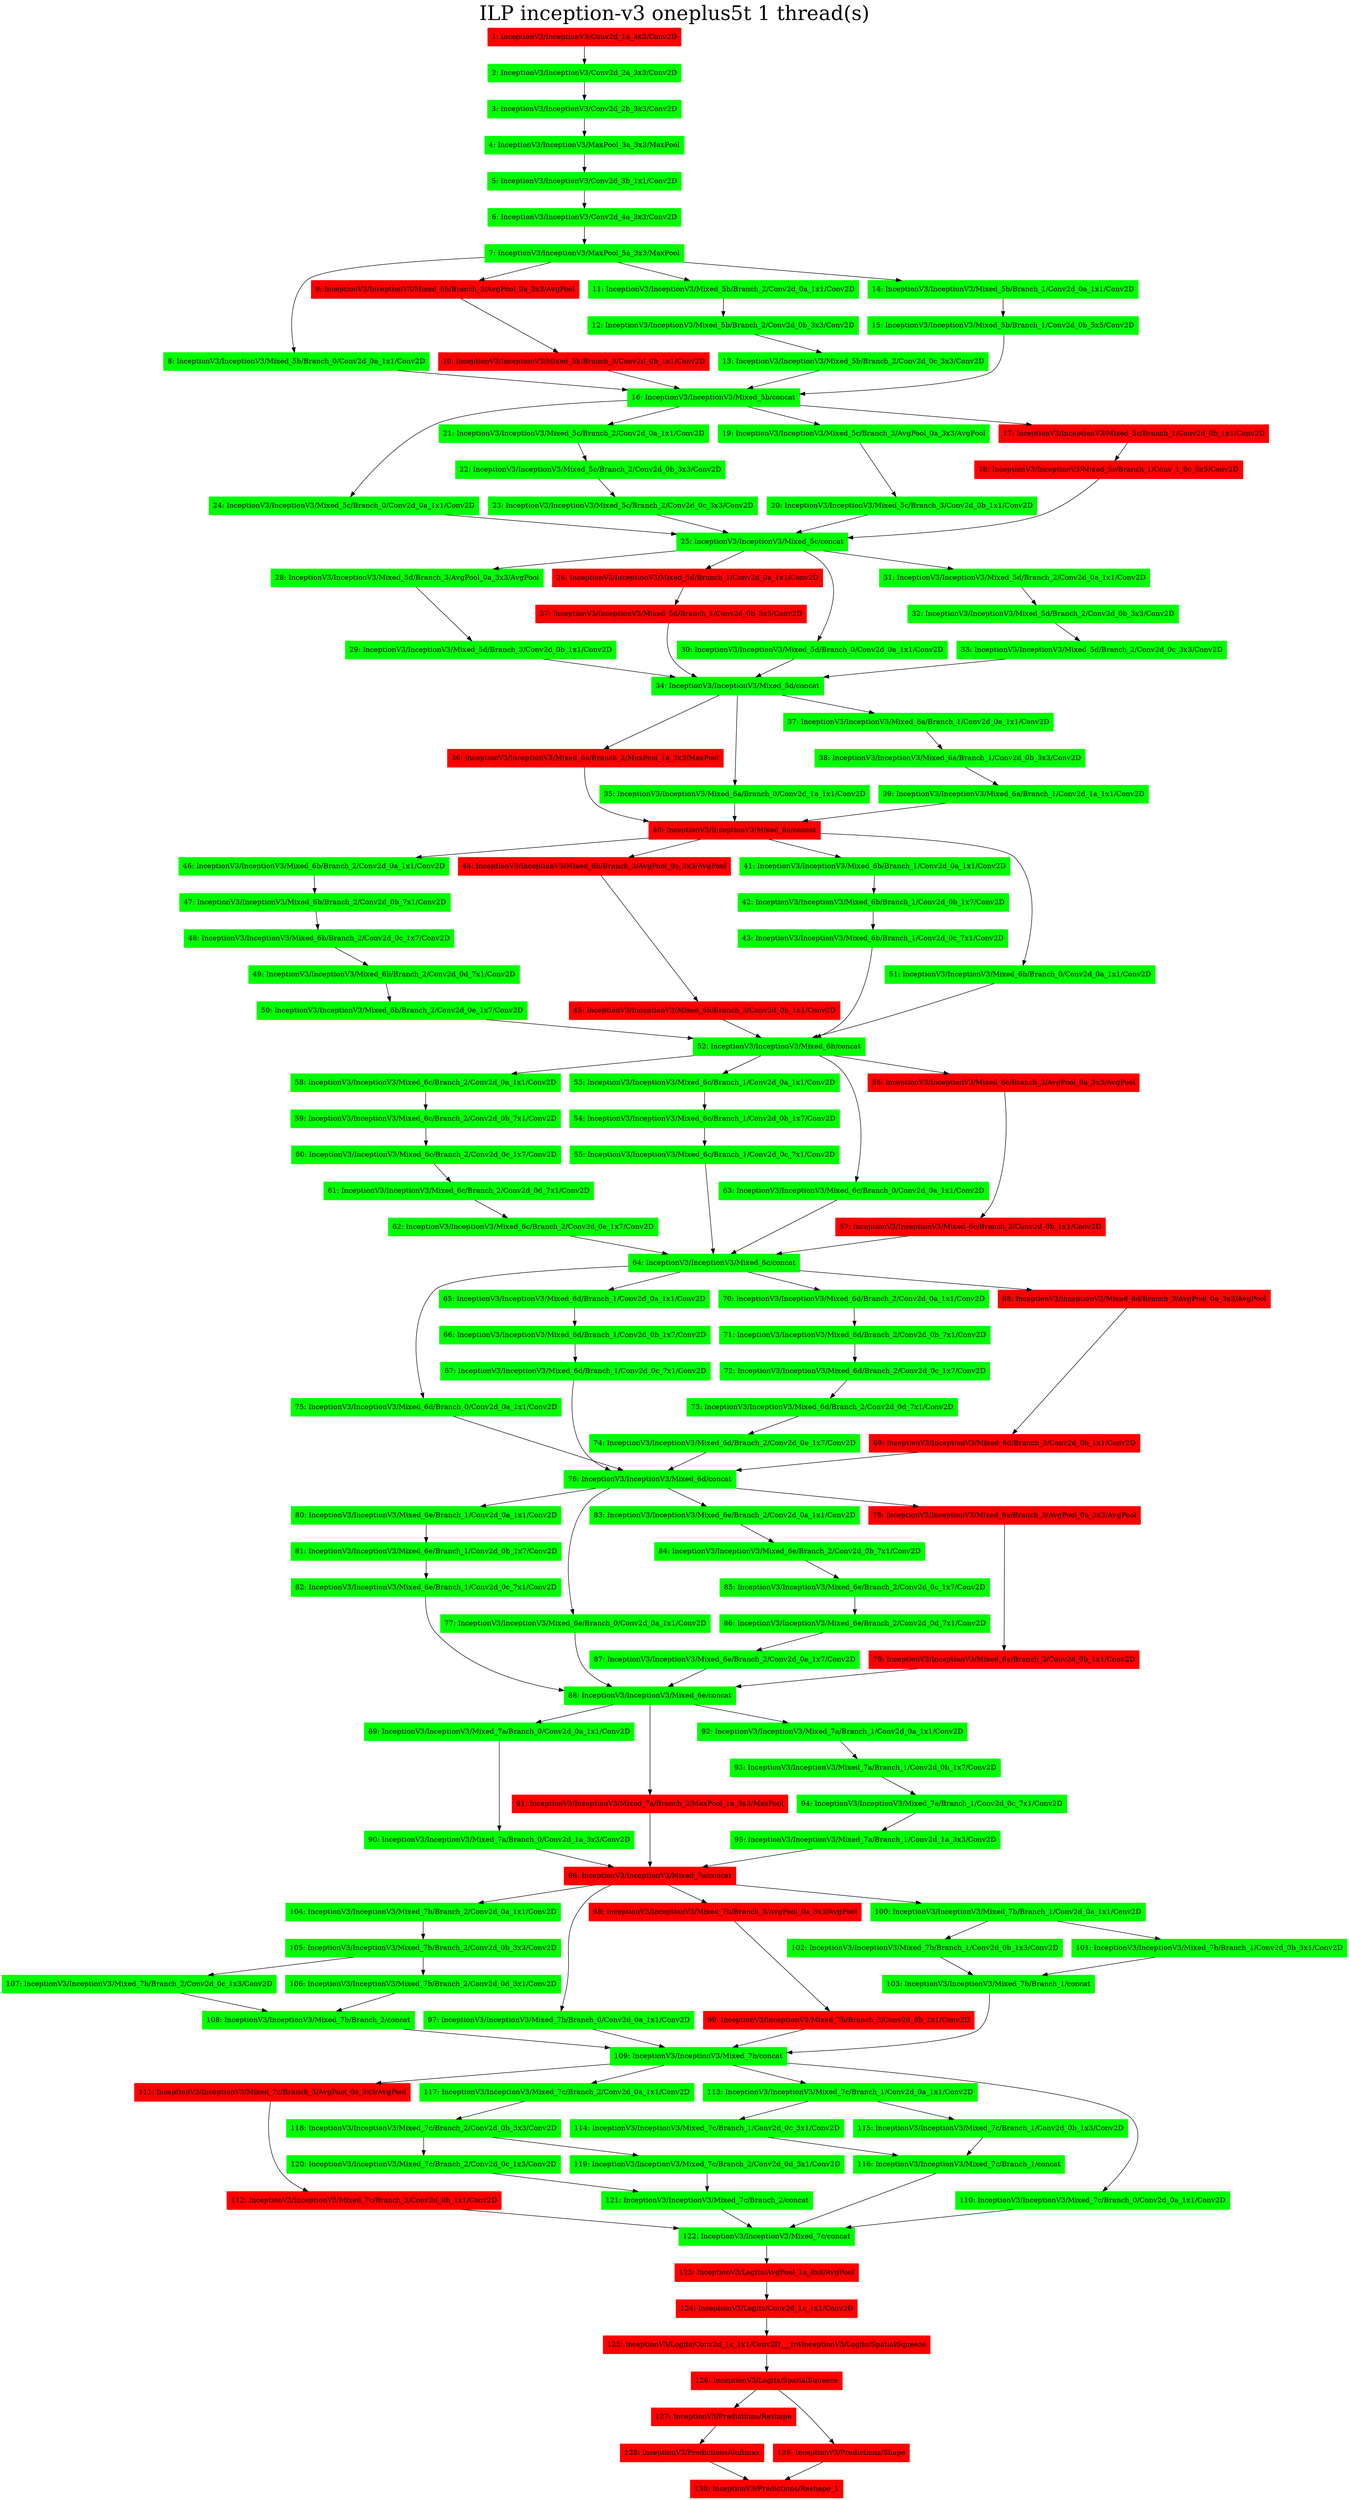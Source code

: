 digraph G {
label     = "ILP inception-v3 oneplus5t 1 thread(s)"
    labelloc  =  t // t: Place the graph's title on top.
    fontsize  = 40 // Make title stand out by giving a large font size
    fontcolor = black"1: InceptionV3/InceptionV3/Conv2d_1a_3x3/Conv2D"->"2: InceptionV3/InceptionV3/Conv2d_2a_3x3/Conv2D";
"1: InceptionV3/InceptionV3/Conv2d_1a_3x3/Conv2D" [shape=box,style=filled,color=red];
"2: InceptionV3/InceptionV3/Conv2d_2a_3x3/Conv2D"->"3: InceptionV3/InceptionV3/Conv2d_2b_3x3/Conv2D";
"2: InceptionV3/InceptionV3/Conv2d_2a_3x3/Conv2D" [shape=box,style=filled,color=green];
"3: InceptionV3/InceptionV3/Conv2d_2b_3x3/Conv2D"->"4: InceptionV3/InceptionV3/MaxPool_3a_3x3/MaxPool";
"3: InceptionV3/InceptionV3/Conv2d_2b_3x3/Conv2D" [shape=box,style=filled,color=green];
"4: InceptionV3/InceptionV3/MaxPool_3a_3x3/MaxPool"->"5: InceptionV3/InceptionV3/Conv2d_3b_1x1/Conv2D";
"4: InceptionV3/InceptionV3/MaxPool_3a_3x3/MaxPool" [shape=box,style=filled,color=green];
"5: InceptionV3/InceptionV3/Conv2d_3b_1x1/Conv2D"->"6: InceptionV3/InceptionV3/Conv2d_4a_3x3/Conv2D";
"5: InceptionV3/InceptionV3/Conv2d_3b_1x1/Conv2D" [shape=box,style=filled,color=green];
"6: InceptionV3/InceptionV3/Conv2d_4a_3x3/Conv2D"->"7: InceptionV3/InceptionV3/MaxPool_5a_3x3/MaxPool";
"6: InceptionV3/InceptionV3/Conv2d_4a_3x3/Conv2D" [shape=box,style=filled,color=green];
"7: InceptionV3/InceptionV3/MaxPool_5a_3x3/MaxPool"->"8: InceptionV3/InceptionV3/Mixed_5b/Branch_0/Conv2d_0a_1x1/Conv2D";
"7: InceptionV3/InceptionV3/MaxPool_5a_3x3/MaxPool"->"9: InceptionV3/InceptionV3/Mixed_5b/Branch_3/AvgPool_0a_3x3/AvgPool";
"7: InceptionV3/InceptionV3/MaxPool_5a_3x3/MaxPool"->"11: InceptionV3/InceptionV3/Mixed_5b/Branch_2/Conv2d_0a_1x1/Conv2D";
"7: InceptionV3/InceptionV3/MaxPool_5a_3x3/MaxPool"->"14: InceptionV3/InceptionV3/Mixed_5b/Branch_1/Conv2d_0a_1x1/Conv2D";
"7: InceptionV3/InceptionV3/MaxPool_5a_3x3/MaxPool" [shape=box,style=filled,color=green];
"9: InceptionV3/InceptionV3/Mixed_5b/Branch_3/AvgPool_0a_3x3/AvgPool"->"10: InceptionV3/InceptionV3/Mixed_5b/Branch_3/Conv2d_0b_1x1/Conv2D";
"9: InceptionV3/InceptionV3/Mixed_5b/Branch_3/AvgPool_0a_3x3/AvgPool" [shape=box,style=filled,color=red];
"11: InceptionV3/InceptionV3/Mixed_5b/Branch_2/Conv2d_0a_1x1/Conv2D"->"12: InceptionV3/InceptionV3/Mixed_5b/Branch_2/Conv2d_0b_3x3/Conv2D";
"11: InceptionV3/InceptionV3/Mixed_5b/Branch_2/Conv2d_0a_1x1/Conv2D" [shape=box,style=filled,color=green];
"14: InceptionV3/InceptionV3/Mixed_5b/Branch_1/Conv2d_0a_1x1/Conv2D"->"15: InceptionV3/InceptionV3/Mixed_5b/Branch_1/Conv2d_0b_5x5/Conv2D";
"14: InceptionV3/InceptionV3/Mixed_5b/Branch_1/Conv2d_0a_1x1/Conv2D" [shape=box,style=filled,color=green];
"8: InceptionV3/InceptionV3/Mixed_5b/Branch_0/Conv2d_0a_1x1/Conv2D"->"16: InceptionV3/InceptionV3/Mixed_5b/concat";
"8: InceptionV3/InceptionV3/Mixed_5b/Branch_0/Conv2d_0a_1x1/Conv2D" [shape=box,style=filled,color=green];
"10: InceptionV3/InceptionV3/Mixed_5b/Branch_3/Conv2d_0b_1x1/Conv2D"->"16: InceptionV3/InceptionV3/Mixed_5b/concat";
"10: InceptionV3/InceptionV3/Mixed_5b/Branch_3/Conv2d_0b_1x1/Conv2D" [shape=box,style=filled,color=red];
"12: InceptionV3/InceptionV3/Mixed_5b/Branch_2/Conv2d_0b_3x3/Conv2D"->"13: InceptionV3/InceptionV3/Mixed_5b/Branch_2/Conv2d_0c_3x3/Conv2D";
"12: InceptionV3/InceptionV3/Mixed_5b/Branch_2/Conv2d_0b_3x3/Conv2D" [shape=box,style=filled,color=green];
"15: InceptionV3/InceptionV3/Mixed_5b/Branch_1/Conv2d_0b_5x5/Conv2D"->"16: InceptionV3/InceptionV3/Mixed_5b/concat";
"15: InceptionV3/InceptionV3/Mixed_5b/Branch_1/Conv2d_0b_5x5/Conv2D" [shape=box,style=filled,color=green];
"13: InceptionV3/InceptionV3/Mixed_5b/Branch_2/Conv2d_0c_3x3/Conv2D"->"16: InceptionV3/InceptionV3/Mixed_5b/concat";
"13: InceptionV3/InceptionV3/Mixed_5b/Branch_2/Conv2d_0c_3x3/Conv2D" [shape=box,style=filled,color=green];
"16: InceptionV3/InceptionV3/Mixed_5b/concat"->"24: InceptionV3/InceptionV3/Mixed_5c/Branch_0/Conv2d_0a_1x1/Conv2D";
"16: InceptionV3/InceptionV3/Mixed_5b/concat"->"21: InceptionV3/InceptionV3/Mixed_5c/Branch_2/Conv2d_0a_1x1/Conv2D";
"16: InceptionV3/InceptionV3/Mixed_5b/concat"->"19: InceptionV3/InceptionV3/Mixed_5c/Branch_3/AvgPool_0a_3x3/AvgPool";
"16: InceptionV3/InceptionV3/Mixed_5b/concat"->"17: InceptionV3/InceptionV3/Mixed_5c/Branch_1/Conv2d_0b_1x1/Conv2D";
"16: InceptionV3/InceptionV3/Mixed_5b/concat" [shape=box,style=filled,color=green];
"19: InceptionV3/InceptionV3/Mixed_5c/Branch_3/AvgPool_0a_3x3/AvgPool"->"20: InceptionV3/InceptionV3/Mixed_5c/Branch_3/Conv2d_0b_1x1/Conv2D";
"19: InceptionV3/InceptionV3/Mixed_5c/Branch_3/AvgPool_0a_3x3/AvgPool" [shape=box,style=filled,color=green];
"21: InceptionV3/InceptionV3/Mixed_5c/Branch_2/Conv2d_0a_1x1/Conv2D"->"22: InceptionV3/InceptionV3/Mixed_5c/Branch_2/Conv2d_0b_3x3/Conv2D";
"21: InceptionV3/InceptionV3/Mixed_5c/Branch_2/Conv2d_0a_1x1/Conv2D" [shape=box,style=filled,color=green];
"17: InceptionV3/InceptionV3/Mixed_5c/Branch_1/Conv2d_0b_1x1/Conv2D"->"18: InceptionV3/InceptionV3/Mixed_5c/Branch_1/Conv_1_0c_5x5/Conv2D";
"17: InceptionV3/InceptionV3/Mixed_5c/Branch_1/Conv2d_0b_1x1/Conv2D" [shape=box,style=filled,color=red];
"24: InceptionV3/InceptionV3/Mixed_5c/Branch_0/Conv2d_0a_1x1/Conv2D"->"25: InceptionV3/InceptionV3/Mixed_5c/concat";
"24: InceptionV3/InceptionV3/Mixed_5c/Branch_0/Conv2d_0a_1x1/Conv2D" [shape=box,style=filled,color=green];
"20: InceptionV3/InceptionV3/Mixed_5c/Branch_3/Conv2d_0b_1x1/Conv2D"->"25: InceptionV3/InceptionV3/Mixed_5c/concat";
"20: InceptionV3/InceptionV3/Mixed_5c/Branch_3/Conv2d_0b_1x1/Conv2D" [shape=box,style=filled,color=green];
"22: InceptionV3/InceptionV3/Mixed_5c/Branch_2/Conv2d_0b_3x3/Conv2D"->"23: InceptionV3/InceptionV3/Mixed_5c/Branch_2/Conv2d_0c_3x3/Conv2D";
"22: InceptionV3/InceptionV3/Mixed_5c/Branch_2/Conv2d_0b_3x3/Conv2D" [shape=box,style=filled,color=green];
"18: InceptionV3/InceptionV3/Mixed_5c/Branch_1/Conv_1_0c_5x5/Conv2D"->"25: InceptionV3/InceptionV3/Mixed_5c/concat";
"18: InceptionV3/InceptionV3/Mixed_5c/Branch_1/Conv_1_0c_5x5/Conv2D" [shape=box,style=filled,color=red];
"23: InceptionV3/InceptionV3/Mixed_5c/Branch_2/Conv2d_0c_3x3/Conv2D"->"25: InceptionV3/InceptionV3/Mixed_5c/concat";
"23: InceptionV3/InceptionV3/Mixed_5c/Branch_2/Conv2d_0c_3x3/Conv2D" [shape=box,style=filled,color=green];
"25: InceptionV3/InceptionV3/Mixed_5c/concat"->"28: InceptionV3/InceptionV3/Mixed_5d/Branch_3/AvgPool_0a_3x3/AvgPool";
"25: InceptionV3/InceptionV3/Mixed_5c/concat"->"26: InceptionV3/InceptionV3/Mixed_5d/Branch_1/Conv2d_0a_1x1/Conv2D";
"25: InceptionV3/InceptionV3/Mixed_5c/concat"->"30: InceptionV3/InceptionV3/Mixed_5d/Branch_0/Conv2d_0a_1x1/Conv2D";
"25: InceptionV3/InceptionV3/Mixed_5c/concat"->"31: InceptionV3/InceptionV3/Mixed_5d/Branch_2/Conv2d_0a_1x1/Conv2D";
"25: InceptionV3/InceptionV3/Mixed_5c/concat" [shape=box,style=filled,color=green];
"28: InceptionV3/InceptionV3/Mixed_5d/Branch_3/AvgPool_0a_3x3/AvgPool"->"29: InceptionV3/InceptionV3/Mixed_5d/Branch_3/Conv2d_0b_1x1/Conv2D";
"28: InceptionV3/InceptionV3/Mixed_5d/Branch_3/AvgPool_0a_3x3/AvgPool" [shape=box,style=filled,color=green];
"31: InceptionV3/InceptionV3/Mixed_5d/Branch_2/Conv2d_0a_1x1/Conv2D"->"32: InceptionV3/InceptionV3/Mixed_5d/Branch_2/Conv2d_0b_3x3/Conv2D";
"31: InceptionV3/InceptionV3/Mixed_5d/Branch_2/Conv2d_0a_1x1/Conv2D" [shape=box,style=filled,color=green];
"26: InceptionV3/InceptionV3/Mixed_5d/Branch_1/Conv2d_0a_1x1/Conv2D"->"27: InceptionV3/InceptionV3/Mixed_5d/Branch_1/Conv2d_0b_5x5/Conv2D";
"26: InceptionV3/InceptionV3/Mixed_5d/Branch_1/Conv2d_0a_1x1/Conv2D" [shape=box,style=filled,color=red];
"30: InceptionV3/InceptionV3/Mixed_5d/Branch_0/Conv2d_0a_1x1/Conv2D"->"34: InceptionV3/InceptionV3/Mixed_5d/concat";
"30: InceptionV3/InceptionV3/Mixed_5d/Branch_0/Conv2d_0a_1x1/Conv2D" [shape=box,style=filled,color=green];
"29: InceptionV3/InceptionV3/Mixed_5d/Branch_3/Conv2d_0b_1x1/Conv2D"->"34: InceptionV3/InceptionV3/Mixed_5d/concat";
"29: InceptionV3/InceptionV3/Mixed_5d/Branch_3/Conv2d_0b_1x1/Conv2D" [shape=box,style=filled,color=green];
"32: InceptionV3/InceptionV3/Mixed_5d/Branch_2/Conv2d_0b_3x3/Conv2D"->"33: InceptionV3/InceptionV3/Mixed_5d/Branch_2/Conv2d_0c_3x3/Conv2D";
"32: InceptionV3/InceptionV3/Mixed_5d/Branch_2/Conv2d_0b_3x3/Conv2D" [shape=box,style=filled,color=green];
"27: InceptionV3/InceptionV3/Mixed_5d/Branch_1/Conv2d_0b_5x5/Conv2D"->"34: InceptionV3/InceptionV3/Mixed_5d/concat";
"27: InceptionV3/InceptionV3/Mixed_5d/Branch_1/Conv2d_0b_5x5/Conv2D" [shape=box,style=filled,color=red];
"33: InceptionV3/InceptionV3/Mixed_5d/Branch_2/Conv2d_0c_3x3/Conv2D"->"34: InceptionV3/InceptionV3/Mixed_5d/concat";
"33: InceptionV3/InceptionV3/Mixed_5d/Branch_2/Conv2d_0c_3x3/Conv2D" [shape=box,style=filled,color=green];
"34: InceptionV3/InceptionV3/Mixed_5d/concat"->"36: InceptionV3/InceptionV3/Mixed_6a/Branch_2/MaxPool_1a_3x3/MaxPool";
"34: InceptionV3/InceptionV3/Mixed_5d/concat"->"35: InceptionV3/InceptionV3/Mixed_6a/Branch_0/Conv2d_1a_1x1/Conv2D";
"34: InceptionV3/InceptionV3/Mixed_5d/concat"->"37: InceptionV3/InceptionV3/Mixed_6a/Branch_1/Conv2d_0a_1x1/Conv2D";
"34: InceptionV3/InceptionV3/Mixed_5d/concat" [shape=box,style=filled,color=green];
"36: InceptionV3/InceptionV3/Mixed_6a/Branch_2/MaxPool_1a_3x3/MaxPool"->"40: InceptionV3/InceptionV3/Mixed_6a/concat";
"36: InceptionV3/InceptionV3/Mixed_6a/Branch_2/MaxPool_1a_3x3/MaxPool" [shape=box,style=filled,color=red];
"37: InceptionV3/InceptionV3/Mixed_6a/Branch_1/Conv2d_0a_1x1/Conv2D"->"38: InceptionV3/InceptionV3/Mixed_6a/Branch_1/Conv2d_0b_3x3/Conv2D";
"37: InceptionV3/InceptionV3/Mixed_6a/Branch_1/Conv2d_0a_1x1/Conv2D" [shape=box,style=filled,color=green];
"35: InceptionV3/InceptionV3/Mixed_6a/Branch_0/Conv2d_1a_1x1/Conv2D"->"40: InceptionV3/InceptionV3/Mixed_6a/concat";
"35: InceptionV3/InceptionV3/Mixed_6a/Branch_0/Conv2d_1a_1x1/Conv2D" [shape=box,style=filled,color=green];
"38: InceptionV3/InceptionV3/Mixed_6a/Branch_1/Conv2d_0b_3x3/Conv2D"->"39: InceptionV3/InceptionV3/Mixed_6a/Branch_1/Conv2d_1a_1x1/Conv2D";
"38: InceptionV3/InceptionV3/Mixed_6a/Branch_1/Conv2d_0b_3x3/Conv2D" [shape=box,style=filled,color=green];
"39: InceptionV3/InceptionV3/Mixed_6a/Branch_1/Conv2d_1a_1x1/Conv2D"->"40: InceptionV3/InceptionV3/Mixed_6a/concat";
"39: InceptionV3/InceptionV3/Mixed_6a/Branch_1/Conv2d_1a_1x1/Conv2D" [shape=box,style=filled,color=green];
"40: InceptionV3/InceptionV3/Mixed_6a/concat"->"46: InceptionV3/InceptionV3/Mixed_6b/Branch_2/Conv2d_0a_1x1/Conv2D";
"40: InceptionV3/InceptionV3/Mixed_6a/concat"->"44: InceptionV3/InceptionV3/Mixed_6b/Branch_3/AvgPool_0a_3x3/AvgPool";
"40: InceptionV3/InceptionV3/Mixed_6a/concat"->"41: InceptionV3/InceptionV3/Mixed_6b/Branch_1/Conv2d_0a_1x1/Conv2D";
"40: InceptionV3/InceptionV3/Mixed_6a/concat"->"51: InceptionV3/InceptionV3/Mixed_6b/Branch_0/Conv2d_0a_1x1/Conv2D";
"40: InceptionV3/InceptionV3/Mixed_6a/concat" [shape=box,style=filled,color=red];
"44: InceptionV3/InceptionV3/Mixed_6b/Branch_3/AvgPool_0a_3x3/AvgPool"->"45: InceptionV3/InceptionV3/Mixed_6b/Branch_3/Conv2d_0b_1x1/Conv2D";
"44: InceptionV3/InceptionV3/Mixed_6b/Branch_3/AvgPool_0a_3x3/AvgPool" [shape=box,style=filled,color=red];
"46: InceptionV3/InceptionV3/Mixed_6b/Branch_2/Conv2d_0a_1x1/Conv2D"->"47: InceptionV3/InceptionV3/Mixed_6b/Branch_2/Conv2d_0b_7x1/Conv2D";
"46: InceptionV3/InceptionV3/Mixed_6b/Branch_2/Conv2d_0a_1x1/Conv2D" [shape=box,style=filled,color=green];
"41: InceptionV3/InceptionV3/Mixed_6b/Branch_1/Conv2d_0a_1x1/Conv2D"->"42: InceptionV3/InceptionV3/Mixed_6b/Branch_1/Conv2d_0b_1x7/Conv2D";
"41: InceptionV3/InceptionV3/Mixed_6b/Branch_1/Conv2d_0a_1x1/Conv2D" [shape=box,style=filled,color=green];
"51: InceptionV3/InceptionV3/Mixed_6b/Branch_0/Conv2d_0a_1x1/Conv2D"->"52: InceptionV3/InceptionV3/Mixed_6b/concat";
"51: InceptionV3/InceptionV3/Mixed_6b/Branch_0/Conv2d_0a_1x1/Conv2D" [shape=box,style=filled,color=green];
"45: InceptionV3/InceptionV3/Mixed_6b/Branch_3/Conv2d_0b_1x1/Conv2D"->"52: InceptionV3/InceptionV3/Mixed_6b/concat";
"45: InceptionV3/InceptionV3/Mixed_6b/Branch_3/Conv2d_0b_1x1/Conv2D" [shape=box,style=filled,color=red];
"47: InceptionV3/InceptionV3/Mixed_6b/Branch_2/Conv2d_0b_7x1/Conv2D"->"48: InceptionV3/InceptionV3/Mixed_6b/Branch_2/Conv2d_0c_1x7/Conv2D";
"47: InceptionV3/InceptionV3/Mixed_6b/Branch_2/Conv2d_0b_7x1/Conv2D" [shape=box,style=filled,color=green];
"42: InceptionV3/InceptionV3/Mixed_6b/Branch_1/Conv2d_0b_1x7/Conv2D"->"43: InceptionV3/InceptionV3/Mixed_6b/Branch_1/Conv2d_0c_7x1/Conv2D";
"42: InceptionV3/InceptionV3/Mixed_6b/Branch_1/Conv2d_0b_1x7/Conv2D" [shape=box,style=filled,color=green];
"48: InceptionV3/InceptionV3/Mixed_6b/Branch_2/Conv2d_0c_1x7/Conv2D"->"49: InceptionV3/InceptionV3/Mixed_6b/Branch_2/Conv2d_0d_7x1/Conv2D";
"48: InceptionV3/InceptionV3/Mixed_6b/Branch_2/Conv2d_0c_1x7/Conv2D" [shape=box,style=filled,color=green];
"43: InceptionV3/InceptionV3/Mixed_6b/Branch_1/Conv2d_0c_7x1/Conv2D"->"52: InceptionV3/InceptionV3/Mixed_6b/concat";
"43: InceptionV3/InceptionV3/Mixed_6b/Branch_1/Conv2d_0c_7x1/Conv2D" [shape=box,style=filled,color=green];
"49: InceptionV3/InceptionV3/Mixed_6b/Branch_2/Conv2d_0d_7x1/Conv2D"->"50: InceptionV3/InceptionV3/Mixed_6b/Branch_2/Conv2d_0e_1x7/Conv2D";
"49: InceptionV3/InceptionV3/Mixed_6b/Branch_2/Conv2d_0d_7x1/Conv2D" [shape=box,style=filled,color=green];
"50: InceptionV3/InceptionV3/Mixed_6b/Branch_2/Conv2d_0e_1x7/Conv2D"->"52: InceptionV3/InceptionV3/Mixed_6b/concat";
"50: InceptionV3/InceptionV3/Mixed_6b/Branch_2/Conv2d_0e_1x7/Conv2D" [shape=box,style=filled,color=green];
"52: InceptionV3/InceptionV3/Mixed_6b/concat"->"58: InceptionV3/InceptionV3/Mixed_6c/Branch_2/Conv2d_0a_1x1/Conv2D";
"52: InceptionV3/InceptionV3/Mixed_6b/concat"->"53: InceptionV3/InceptionV3/Mixed_6c/Branch_1/Conv2d_0a_1x1/Conv2D";
"52: InceptionV3/InceptionV3/Mixed_6b/concat"->"63: InceptionV3/InceptionV3/Mixed_6c/Branch_0/Conv2d_0a_1x1/Conv2D";
"52: InceptionV3/InceptionV3/Mixed_6b/concat"->"56: InceptionV3/InceptionV3/Mixed_6c/Branch_3/AvgPool_0a_3x3/AvgPool";
"52: InceptionV3/InceptionV3/Mixed_6b/concat" [shape=box,style=filled,color=green];
"56: InceptionV3/InceptionV3/Mixed_6c/Branch_3/AvgPool_0a_3x3/AvgPool"->"57: InceptionV3/InceptionV3/Mixed_6c/Branch_3/Conv2d_0b_1x1/Conv2D";
"56: InceptionV3/InceptionV3/Mixed_6c/Branch_3/AvgPool_0a_3x3/AvgPool" [shape=box,style=filled,color=red];
"58: InceptionV3/InceptionV3/Mixed_6c/Branch_2/Conv2d_0a_1x1/Conv2D"->"59: InceptionV3/InceptionV3/Mixed_6c/Branch_2/Conv2d_0b_7x1/Conv2D";
"58: InceptionV3/InceptionV3/Mixed_6c/Branch_2/Conv2d_0a_1x1/Conv2D" [shape=box,style=filled,color=green];
"53: InceptionV3/InceptionV3/Mixed_6c/Branch_1/Conv2d_0a_1x1/Conv2D"->"54: InceptionV3/InceptionV3/Mixed_6c/Branch_1/Conv2d_0b_1x7/Conv2D";
"53: InceptionV3/InceptionV3/Mixed_6c/Branch_1/Conv2d_0a_1x1/Conv2D" [shape=box,style=filled,color=green];
"63: InceptionV3/InceptionV3/Mixed_6c/Branch_0/Conv2d_0a_1x1/Conv2D"->"64: InceptionV3/InceptionV3/Mixed_6c/concat";
"63: InceptionV3/InceptionV3/Mixed_6c/Branch_0/Conv2d_0a_1x1/Conv2D" [shape=box,style=filled,color=green];
"57: InceptionV3/InceptionV3/Mixed_6c/Branch_3/Conv2d_0b_1x1/Conv2D"->"64: InceptionV3/InceptionV3/Mixed_6c/concat";
"57: InceptionV3/InceptionV3/Mixed_6c/Branch_3/Conv2d_0b_1x1/Conv2D" [shape=box,style=filled,color=red];
"59: InceptionV3/InceptionV3/Mixed_6c/Branch_2/Conv2d_0b_7x1/Conv2D"->"60: InceptionV3/InceptionV3/Mixed_6c/Branch_2/Conv2d_0c_1x7/Conv2D";
"59: InceptionV3/InceptionV3/Mixed_6c/Branch_2/Conv2d_0b_7x1/Conv2D" [shape=box,style=filled,color=green];
"54: InceptionV3/InceptionV3/Mixed_6c/Branch_1/Conv2d_0b_1x7/Conv2D"->"55: InceptionV3/InceptionV3/Mixed_6c/Branch_1/Conv2d_0c_7x1/Conv2D";
"54: InceptionV3/InceptionV3/Mixed_6c/Branch_1/Conv2d_0b_1x7/Conv2D" [shape=box,style=filled,color=green];
"60: InceptionV3/InceptionV3/Mixed_6c/Branch_2/Conv2d_0c_1x7/Conv2D"->"61: InceptionV3/InceptionV3/Mixed_6c/Branch_2/Conv2d_0d_7x1/Conv2D";
"60: InceptionV3/InceptionV3/Mixed_6c/Branch_2/Conv2d_0c_1x7/Conv2D" [shape=box,style=filled,color=green];
"55: InceptionV3/InceptionV3/Mixed_6c/Branch_1/Conv2d_0c_7x1/Conv2D"->"64: InceptionV3/InceptionV3/Mixed_6c/concat";
"55: InceptionV3/InceptionV3/Mixed_6c/Branch_1/Conv2d_0c_7x1/Conv2D" [shape=box,style=filled,color=green];
"61: InceptionV3/InceptionV3/Mixed_6c/Branch_2/Conv2d_0d_7x1/Conv2D"->"62: InceptionV3/InceptionV3/Mixed_6c/Branch_2/Conv2d_0e_1x7/Conv2D";
"61: InceptionV3/InceptionV3/Mixed_6c/Branch_2/Conv2d_0d_7x1/Conv2D" [shape=box,style=filled,color=green];
"62: InceptionV3/InceptionV3/Mixed_6c/Branch_2/Conv2d_0e_1x7/Conv2D"->"64: InceptionV3/InceptionV3/Mixed_6c/concat";
"62: InceptionV3/InceptionV3/Mixed_6c/Branch_2/Conv2d_0e_1x7/Conv2D" [shape=box,style=filled,color=green];
"64: InceptionV3/InceptionV3/Mixed_6c/concat"->"75: InceptionV3/InceptionV3/Mixed_6d/Branch_0/Conv2d_0a_1x1/Conv2D";
"64: InceptionV3/InceptionV3/Mixed_6c/concat"->"65: InceptionV3/InceptionV3/Mixed_6d/Branch_1/Conv2d_0a_1x1/Conv2D";
"64: InceptionV3/InceptionV3/Mixed_6c/concat"->"70: InceptionV3/InceptionV3/Mixed_6d/Branch_2/Conv2d_0a_1x1/Conv2D";
"64: InceptionV3/InceptionV3/Mixed_6c/concat"->"68: InceptionV3/InceptionV3/Mixed_6d/Branch_3/AvgPool_0a_3x3/AvgPool";
"64: InceptionV3/InceptionV3/Mixed_6c/concat" [shape=box,style=filled,color=green];
"68: InceptionV3/InceptionV3/Mixed_6d/Branch_3/AvgPool_0a_3x3/AvgPool"->"69: InceptionV3/InceptionV3/Mixed_6d/Branch_3/Conv2d_0b_1x1/Conv2D";
"68: InceptionV3/InceptionV3/Mixed_6d/Branch_3/AvgPool_0a_3x3/AvgPool" [shape=box,style=filled,color=red];
"70: InceptionV3/InceptionV3/Mixed_6d/Branch_2/Conv2d_0a_1x1/Conv2D"->"71: InceptionV3/InceptionV3/Mixed_6d/Branch_2/Conv2d_0b_7x1/Conv2D";
"70: InceptionV3/InceptionV3/Mixed_6d/Branch_2/Conv2d_0a_1x1/Conv2D" [shape=box,style=filled,color=green];
"65: InceptionV3/InceptionV3/Mixed_6d/Branch_1/Conv2d_0a_1x1/Conv2D"->"66: InceptionV3/InceptionV3/Mixed_6d/Branch_1/Conv2d_0b_1x7/Conv2D";
"65: InceptionV3/InceptionV3/Mixed_6d/Branch_1/Conv2d_0a_1x1/Conv2D" [shape=box,style=filled,color=green];
"75: InceptionV3/InceptionV3/Mixed_6d/Branch_0/Conv2d_0a_1x1/Conv2D"->"76: InceptionV3/InceptionV3/Mixed_6d/concat";
"75: InceptionV3/InceptionV3/Mixed_6d/Branch_0/Conv2d_0a_1x1/Conv2D" [shape=box,style=filled,color=green];
"69: InceptionV3/InceptionV3/Mixed_6d/Branch_3/Conv2d_0b_1x1/Conv2D"->"76: InceptionV3/InceptionV3/Mixed_6d/concat";
"69: InceptionV3/InceptionV3/Mixed_6d/Branch_3/Conv2d_0b_1x1/Conv2D" [shape=box,style=filled,color=red];
"71: InceptionV3/InceptionV3/Mixed_6d/Branch_2/Conv2d_0b_7x1/Conv2D"->"72: InceptionV3/InceptionV3/Mixed_6d/Branch_2/Conv2d_0c_1x7/Conv2D";
"71: InceptionV3/InceptionV3/Mixed_6d/Branch_2/Conv2d_0b_7x1/Conv2D" [shape=box,style=filled,color=green];
"66: InceptionV3/InceptionV3/Mixed_6d/Branch_1/Conv2d_0b_1x7/Conv2D"->"67: InceptionV3/InceptionV3/Mixed_6d/Branch_1/Conv2d_0c_7x1/Conv2D";
"66: InceptionV3/InceptionV3/Mixed_6d/Branch_1/Conv2d_0b_1x7/Conv2D" [shape=box,style=filled,color=green];
"72: InceptionV3/InceptionV3/Mixed_6d/Branch_2/Conv2d_0c_1x7/Conv2D"->"73: InceptionV3/InceptionV3/Mixed_6d/Branch_2/Conv2d_0d_7x1/Conv2D";
"72: InceptionV3/InceptionV3/Mixed_6d/Branch_2/Conv2d_0c_1x7/Conv2D" [shape=box,style=filled,color=green];
"67: InceptionV3/InceptionV3/Mixed_6d/Branch_1/Conv2d_0c_7x1/Conv2D"->"76: InceptionV3/InceptionV3/Mixed_6d/concat";
"67: InceptionV3/InceptionV3/Mixed_6d/Branch_1/Conv2d_0c_7x1/Conv2D" [shape=box,style=filled,color=green];
"73: InceptionV3/InceptionV3/Mixed_6d/Branch_2/Conv2d_0d_7x1/Conv2D"->"74: InceptionV3/InceptionV3/Mixed_6d/Branch_2/Conv2d_0e_1x7/Conv2D";
"73: InceptionV3/InceptionV3/Mixed_6d/Branch_2/Conv2d_0d_7x1/Conv2D" [shape=box,style=filled,color=green];
"74: InceptionV3/InceptionV3/Mixed_6d/Branch_2/Conv2d_0e_1x7/Conv2D"->"76: InceptionV3/InceptionV3/Mixed_6d/concat";
"74: InceptionV3/InceptionV3/Mixed_6d/Branch_2/Conv2d_0e_1x7/Conv2D" [shape=box,style=filled,color=green];
"76: InceptionV3/InceptionV3/Mixed_6d/concat"->"80: InceptionV3/InceptionV3/Mixed_6e/Branch_1/Conv2d_0a_1x1/Conv2D";
"76: InceptionV3/InceptionV3/Mixed_6d/concat"->"77: InceptionV3/InceptionV3/Mixed_6e/Branch_0/Conv2d_0a_1x1/Conv2D";
"76: InceptionV3/InceptionV3/Mixed_6d/concat"->"83: InceptionV3/InceptionV3/Mixed_6e/Branch_2/Conv2d_0a_1x1/Conv2D";
"76: InceptionV3/InceptionV3/Mixed_6d/concat"->"78: InceptionV3/InceptionV3/Mixed_6e/Branch_3/AvgPool_0a_3x3/AvgPool";
"76: InceptionV3/InceptionV3/Mixed_6d/concat" [shape=box,style=filled,color=green];
"78: InceptionV3/InceptionV3/Mixed_6e/Branch_3/AvgPool_0a_3x3/AvgPool"->"79: InceptionV3/InceptionV3/Mixed_6e/Branch_3/Conv2d_0b_1x1/Conv2D";
"78: InceptionV3/InceptionV3/Mixed_6e/Branch_3/AvgPool_0a_3x3/AvgPool" [shape=box,style=filled,color=red];
"83: InceptionV3/InceptionV3/Mixed_6e/Branch_2/Conv2d_0a_1x1/Conv2D"->"84: InceptionV3/InceptionV3/Mixed_6e/Branch_2/Conv2d_0b_7x1/Conv2D";
"83: InceptionV3/InceptionV3/Mixed_6e/Branch_2/Conv2d_0a_1x1/Conv2D" [shape=box,style=filled,color=green];
"80: InceptionV3/InceptionV3/Mixed_6e/Branch_1/Conv2d_0a_1x1/Conv2D"->"81: InceptionV3/InceptionV3/Mixed_6e/Branch_1/Conv2d_0b_1x7/Conv2D";
"80: InceptionV3/InceptionV3/Mixed_6e/Branch_1/Conv2d_0a_1x1/Conv2D" [shape=box,style=filled,color=green];
"77: InceptionV3/InceptionV3/Mixed_6e/Branch_0/Conv2d_0a_1x1/Conv2D"->"88: InceptionV3/InceptionV3/Mixed_6e/concat";
"77: InceptionV3/InceptionV3/Mixed_6e/Branch_0/Conv2d_0a_1x1/Conv2D" [shape=box,style=filled,color=green];
"79: InceptionV3/InceptionV3/Mixed_6e/Branch_3/Conv2d_0b_1x1/Conv2D"->"88: InceptionV3/InceptionV3/Mixed_6e/concat";
"79: InceptionV3/InceptionV3/Mixed_6e/Branch_3/Conv2d_0b_1x1/Conv2D" [shape=box,style=filled,color=red];
"84: InceptionV3/InceptionV3/Mixed_6e/Branch_2/Conv2d_0b_7x1/Conv2D"->"85: InceptionV3/InceptionV3/Mixed_6e/Branch_2/Conv2d_0c_1x7/Conv2D";
"84: InceptionV3/InceptionV3/Mixed_6e/Branch_2/Conv2d_0b_7x1/Conv2D" [shape=box,style=filled,color=green];
"81: InceptionV3/InceptionV3/Mixed_6e/Branch_1/Conv2d_0b_1x7/Conv2D"->"82: InceptionV3/InceptionV3/Mixed_6e/Branch_1/Conv2d_0c_7x1/Conv2D";
"81: InceptionV3/InceptionV3/Mixed_6e/Branch_1/Conv2d_0b_1x7/Conv2D" [shape=box,style=filled,color=green];
"85: InceptionV3/InceptionV3/Mixed_6e/Branch_2/Conv2d_0c_1x7/Conv2D"->"86: InceptionV3/InceptionV3/Mixed_6e/Branch_2/Conv2d_0d_7x1/Conv2D";
"85: InceptionV3/InceptionV3/Mixed_6e/Branch_2/Conv2d_0c_1x7/Conv2D" [shape=box,style=filled,color=green];
"82: InceptionV3/InceptionV3/Mixed_6e/Branch_1/Conv2d_0c_7x1/Conv2D"->"88: InceptionV3/InceptionV3/Mixed_6e/concat";
"82: InceptionV3/InceptionV3/Mixed_6e/Branch_1/Conv2d_0c_7x1/Conv2D" [shape=box,style=filled,color=green];
"86: InceptionV3/InceptionV3/Mixed_6e/Branch_2/Conv2d_0d_7x1/Conv2D"->"87: InceptionV3/InceptionV3/Mixed_6e/Branch_2/Conv2d_0e_1x7/Conv2D";
"86: InceptionV3/InceptionV3/Mixed_6e/Branch_2/Conv2d_0d_7x1/Conv2D" [shape=box,style=filled,color=green];
"87: InceptionV3/InceptionV3/Mixed_6e/Branch_2/Conv2d_0e_1x7/Conv2D"->"88: InceptionV3/InceptionV3/Mixed_6e/concat";
"87: InceptionV3/InceptionV3/Mixed_6e/Branch_2/Conv2d_0e_1x7/Conv2D" [shape=box,style=filled,color=green];
"88: InceptionV3/InceptionV3/Mixed_6e/concat"->"89: InceptionV3/InceptionV3/Mixed_7a/Branch_0/Conv2d_0a_1x1/Conv2D";
"88: InceptionV3/InceptionV3/Mixed_6e/concat"->"91: InceptionV3/InceptionV3/Mixed_7a/Branch_2/MaxPool_1a_3x3/MaxPool";
"88: InceptionV3/InceptionV3/Mixed_6e/concat"->"92: InceptionV3/InceptionV3/Mixed_7a/Branch_1/Conv2d_0a_1x1/Conv2D";
"88: InceptionV3/InceptionV3/Mixed_6e/concat" [shape=box,style=filled,color=green];
"91: InceptionV3/InceptionV3/Mixed_7a/Branch_2/MaxPool_1a_3x3/MaxPool"->"96: InceptionV3/InceptionV3/Mixed_7a/concat";
"91: InceptionV3/InceptionV3/Mixed_7a/Branch_2/MaxPool_1a_3x3/MaxPool" [shape=box,style=filled,color=red];
"92: InceptionV3/InceptionV3/Mixed_7a/Branch_1/Conv2d_0a_1x1/Conv2D"->"93: InceptionV3/InceptionV3/Mixed_7a/Branch_1/Conv2d_0b_1x7/Conv2D";
"92: InceptionV3/InceptionV3/Mixed_7a/Branch_1/Conv2d_0a_1x1/Conv2D" [shape=box,style=filled,color=green];
"89: InceptionV3/InceptionV3/Mixed_7a/Branch_0/Conv2d_0a_1x1/Conv2D"->"90: InceptionV3/InceptionV3/Mixed_7a/Branch_0/Conv2d_1a_3x3/Conv2D";
"89: InceptionV3/InceptionV3/Mixed_7a/Branch_0/Conv2d_0a_1x1/Conv2D" [shape=box,style=filled,color=green];
"93: InceptionV3/InceptionV3/Mixed_7a/Branch_1/Conv2d_0b_1x7/Conv2D"->"94: InceptionV3/InceptionV3/Mixed_7a/Branch_1/Conv2d_0c_7x1/Conv2D";
"93: InceptionV3/InceptionV3/Mixed_7a/Branch_1/Conv2d_0b_1x7/Conv2D" [shape=box,style=filled,color=green];
"90: InceptionV3/InceptionV3/Mixed_7a/Branch_0/Conv2d_1a_3x3/Conv2D"->"96: InceptionV3/InceptionV3/Mixed_7a/concat";
"90: InceptionV3/InceptionV3/Mixed_7a/Branch_0/Conv2d_1a_3x3/Conv2D" [shape=box,style=filled,color=green];
"94: InceptionV3/InceptionV3/Mixed_7a/Branch_1/Conv2d_0c_7x1/Conv2D"->"95: InceptionV3/InceptionV3/Mixed_7a/Branch_1/Conv2d_1a_3x3/Conv2D";
"94: InceptionV3/InceptionV3/Mixed_7a/Branch_1/Conv2d_0c_7x1/Conv2D" [shape=box,style=filled,color=green];
"95: InceptionV3/InceptionV3/Mixed_7a/Branch_1/Conv2d_1a_3x3/Conv2D"->"96: InceptionV3/InceptionV3/Mixed_7a/concat";
"95: InceptionV3/InceptionV3/Mixed_7a/Branch_1/Conv2d_1a_3x3/Conv2D" [shape=box,style=filled,color=green];
"96: InceptionV3/InceptionV3/Mixed_7a/concat"->"104: InceptionV3/InceptionV3/Mixed_7b/Branch_2/Conv2d_0a_1x1/Conv2D";
"96: InceptionV3/InceptionV3/Mixed_7a/concat"->"97: InceptionV3/InceptionV3/Mixed_7b/Branch_0/Conv2d_0a_1x1/Conv2D";
"96: InceptionV3/InceptionV3/Mixed_7a/concat"->"98: InceptionV3/InceptionV3/Mixed_7b/Branch_3/AvgPool_0a_3x3/AvgPool";
"96: InceptionV3/InceptionV3/Mixed_7a/concat"->"100: InceptionV3/InceptionV3/Mixed_7b/Branch_1/Conv2d_0a_1x1/Conv2D";
"96: InceptionV3/InceptionV3/Mixed_7a/concat" [shape=box,style=filled,color=red];
"98: InceptionV3/InceptionV3/Mixed_7b/Branch_3/AvgPool_0a_3x3/AvgPool"->"99: InceptionV3/InceptionV3/Mixed_7b/Branch_3/Conv2d_0b_1x1/Conv2D";
"98: InceptionV3/InceptionV3/Mixed_7b/Branch_3/AvgPool_0a_3x3/AvgPool" [shape=box,style=filled,color=red];
"104: InceptionV3/InceptionV3/Mixed_7b/Branch_2/Conv2d_0a_1x1/Conv2D"->"105: InceptionV3/InceptionV3/Mixed_7b/Branch_2/Conv2d_0b_3x3/Conv2D";
"104: InceptionV3/InceptionV3/Mixed_7b/Branch_2/Conv2d_0a_1x1/Conv2D" [shape=box,style=filled,color=green];
"100: InceptionV3/InceptionV3/Mixed_7b/Branch_1/Conv2d_0a_1x1/Conv2D"->"102: InceptionV3/InceptionV3/Mixed_7b/Branch_1/Conv2d_0b_1x3/Conv2D";
"100: InceptionV3/InceptionV3/Mixed_7b/Branch_1/Conv2d_0a_1x1/Conv2D"->"101: InceptionV3/InceptionV3/Mixed_7b/Branch_1/Conv2d_0b_3x1/Conv2D";
"100: InceptionV3/InceptionV3/Mixed_7b/Branch_1/Conv2d_0a_1x1/Conv2D" [shape=box,style=filled,color=green];
"97: InceptionV3/InceptionV3/Mixed_7b/Branch_0/Conv2d_0a_1x1/Conv2D"->"109: InceptionV3/InceptionV3/Mixed_7b/concat";
"97: InceptionV3/InceptionV3/Mixed_7b/Branch_0/Conv2d_0a_1x1/Conv2D" [shape=box,style=filled,color=green];
"99: InceptionV3/InceptionV3/Mixed_7b/Branch_3/Conv2d_0b_1x1/Conv2D"->"109: InceptionV3/InceptionV3/Mixed_7b/concat";
"99: InceptionV3/InceptionV3/Mixed_7b/Branch_3/Conv2d_0b_1x1/Conv2D" [shape=box,style=filled,color=red];
"105: InceptionV3/InceptionV3/Mixed_7b/Branch_2/Conv2d_0b_3x3/Conv2D"->"107: InceptionV3/InceptionV3/Mixed_7b/Branch_2/Conv2d_0c_1x3/Conv2D";
"105: InceptionV3/InceptionV3/Mixed_7b/Branch_2/Conv2d_0b_3x3/Conv2D"->"106: InceptionV3/InceptionV3/Mixed_7b/Branch_2/Conv2d_0d_3x1/Conv2D";
"105: InceptionV3/InceptionV3/Mixed_7b/Branch_2/Conv2d_0b_3x3/Conv2D" [shape=box,style=filled,color=green];
"101: InceptionV3/InceptionV3/Mixed_7b/Branch_1/Conv2d_0b_3x1/Conv2D"->"103: InceptionV3/InceptionV3/Mixed_7b/Branch_1/concat";
"101: InceptionV3/InceptionV3/Mixed_7b/Branch_1/Conv2d_0b_3x1/Conv2D" [shape=box,style=filled,color=green];
"102: InceptionV3/InceptionV3/Mixed_7b/Branch_1/Conv2d_0b_1x3/Conv2D"->"103: InceptionV3/InceptionV3/Mixed_7b/Branch_1/concat";
"102: InceptionV3/InceptionV3/Mixed_7b/Branch_1/Conv2d_0b_1x3/Conv2D" [shape=box,style=filled,color=green];
"106: InceptionV3/InceptionV3/Mixed_7b/Branch_2/Conv2d_0d_3x1/Conv2D"->"108: InceptionV3/InceptionV3/Mixed_7b/Branch_2/concat";
"106: InceptionV3/InceptionV3/Mixed_7b/Branch_2/Conv2d_0d_3x1/Conv2D" [shape=box,style=filled,color=green];
"107: InceptionV3/InceptionV3/Mixed_7b/Branch_2/Conv2d_0c_1x3/Conv2D"->"108: InceptionV3/InceptionV3/Mixed_7b/Branch_2/concat";
"107: InceptionV3/InceptionV3/Mixed_7b/Branch_2/Conv2d_0c_1x3/Conv2D" [shape=box,style=filled,color=green];
"103: InceptionV3/InceptionV3/Mixed_7b/Branch_1/concat"->"109: InceptionV3/InceptionV3/Mixed_7b/concat";
"103: InceptionV3/InceptionV3/Mixed_7b/Branch_1/concat" [shape=box,style=filled,color=green];
"108: InceptionV3/InceptionV3/Mixed_7b/Branch_2/concat"->"109: InceptionV3/InceptionV3/Mixed_7b/concat";
"108: InceptionV3/InceptionV3/Mixed_7b/Branch_2/concat" [shape=box,style=filled,color=green];
"109: InceptionV3/InceptionV3/Mixed_7b/concat"->"111: InceptionV3/InceptionV3/Mixed_7c/Branch_3/AvgPool_0a_3x3/AvgPool";
"109: InceptionV3/InceptionV3/Mixed_7b/concat"->"117: InceptionV3/InceptionV3/Mixed_7c/Branch_2/Conv2d_0a_1x1/Conv2D";
"109: InceptionV3/InceptionV3/Mixed_7b/concat"->"113: InceptionV3/InceptionV3/Mixed_7c/Branch_1/Conv2d_0a_1x1/Conv2D";
"109: InceptionV3/InceptionV3/Mixed_7b/concat"->"110: InceptionV3/InceptionV3/Mixed_7c/Branch_0/Conv2d_0a_1x1/Conv2D";
"109: InceptionV3/InceptionV3/Mixed_7b/concat" [shape=box,style=filled,color=green];
"111: InceptionV3/InceptionV3/Mixed_7c/Branch_3/AvgPool_0a_3x3/AvgPool"->"112: InceptionV3/InceptionV3/Mixed_7c/Branch_3/Conv2d_0b_1x1/Conv2D";
"111: InceptionV3/InceptionV3/Mixed_7c/Branch_3/AvgPool_0a_3x3/AvgPool" [shape=box,style=filled,color=red];
"117: InceptionV3/InceptionV3/Mixed_7c/Branch_2/Conv2d_0a_1x1/Conv2D"->"118: InceptionV3/InceptionV3/Mixed_7c/Branch_2/Conv2d_0b_3x3/Conv2D";
"117: InceptionV3/InceptionV3/Mixed_7c/Branch_2/Conv2d_0a_1x1/Conv2D" [shape=box,style=filled,color=green];
"113: InceptionV3/InceptionV3/Mixed_7c/Branch_1/Conv2d_0a_1x1/Conv2D"->"114: InceptionV3/InceptionV3/Mixed_7c/Branch_1/Conv2d_0c_3x1/Conv2D";
"113: InceptionV3/InceptionV3/Mixed_7c/Branch_1/Conv2d_0a_1x1/Conv2D"->"115: InceptionV3/InceptionV3/Mixed_7c/Branch_1/Conv2d_0b_1x3/Conv2D";
"113: InceptionV3/InceptionV3/Mixed_7c/Branch_1/Conv2d_0a_1x1/Conv2D" [shape=box,style=filled,color=green];
"110: InceptionV3/InceptionV3/Mixed_7c/Branch_0/Conv2d_0a_1x1/Conv2D"->"122: InceptionV3/InceptionV3/Mixed_7c/concat";
"110: InceptionV3/InceptionV3/Mixed_7c/Branch_0/Conv2d_0a_1x1/Conv2D" [shape=box,style=filled,color=green];
"112: InceptionV3/InceptionV3/Mixed_7c/Branch_3/Conv2d_0b_1x1/Conv2D"->"122: InceptionV3/InceptionV3/Mixed_7c/concat";
"112: InceptionV3/InceptionV3/Mixed_7c/Branch_3/Conv2d_0b_1x1/Conv2D" [shape=box,style=filled,color=red];
"118: InceptionV3/InceptionV3/Mixed_7c/Branch_2/Conv2d_0b_3x3/Conv2D"->"120: InceptionV3/InceptionV3/Mixed_7c/Branch_2/Conv2d_0c_1x3/Conv2D";
"118: InceptionV3/InceptionV3/Mixed_7c/Branch_2/Conv2d_0b_3x3/Conv2D"->"119: InceptionV3/InceptionV3/Mixed_7c/Branch_2/Conv2d_0d_3x1/Conv2D";
"118: InceptionV3/InceptionV3/Mixed_7c/Branch_2/Conv2d_0b_3x3/Conv2D" [shape=box,style=filled,color=green];
"114: InceptionV3/InceptionV3/Mixed_7c/Branch_1/Conv2d_0c_3x1/Conv2D"->"116: InceptionV3/InceptionV3/Mixed_7c/Branch_1/concat";
"114: InceptionV3/InceptionV3/Mixed_7c/Branch_1/Conv2d_0c_3x1/Conv2D" [shape=box,style=filled,color=green];
"115: InceptionV3/InceptionV3/Mixed_7c/Branch_1/Conv2d_0b_1x3/Conv2D"->"116: InceptionV3/InceptionV3/Mixed_7c/Branch_1/concat";
"115: InceptionV3/InceptionV3/Mixed_7c/Branch_1/Conv2d_0b_1x3/Conv2D" [shape=box,style=filled,color=green];
"119: InceptionV3/InceptionV3/Mixed_7c/Branch_2/Conv2d_0d_3x1/Conv2D"->"121: InceptionV3/InceptionV3/Mixed_7c/Branch_2/concat";
"119: InceptionV3/InceptionV3/Mixed_7c/Branch_2/Conv2d_0d_3x1/Conv2D" [shape=box,style=filled,color=green];
"120: InceptionV3/InceptionV3/Mixed_7c/Branch_2/Conv2d_0c_1x3/Conv2D"->"121: InceptionV3/InceptionV3/Mixed_7c/Branch_2/concat";
"120: InceptionV3/InceptionV3/Mixed_7c/Branch_2/Conv2d_0c_1x3/Conv2D" [shape=box,style=filled,color=green];
"116: InceptionV3/InceptionV3/Mixed_7c/Branch_1/concat"->"122: InceptionV3/InceptionV3/Mixed_7c/concat";
"116: InceptionV3/InceptionV3/Mixed_7c/Branch_1/concat" [shape=box,style=filled,color=green];
"121: InceptionV3/InceptionV3/Mixed_7c/Branch_2/concat"->"122: InceptionV3/InceptionV3/Mixed_7c/concat";
"121: InceptionV3/InceptionV3/Mixed_7c/Branch_2/concat" [shape=box,style=filled,color=green];
"122: InceptionV3/InceptionV3/Mixed_7c/concat"->"123: InceptionV3/Logits/AvgPool_1a_8x8/AvgPool";
"122: InceptionV3/InceptionV3/Mixed_7c/concat" [shape=box,style=filled,color=green];
"123: InceptionV3/Logits/AvgPool_1a_8x8/AvgPool"->"124: InceptionV3/Logits/Conv2d_1c_1x1/Conv2D";
"123: InceptionV3/Logits/AvgPool_1a_8x8/AvgPool" [shape=box,style=filled,color=red];
"124: InceptionV3/Logits/Conv2d_1c_1x1/Conv2D"->"125: InceptionV3/Logits/Conv2d_1c_1x1/Conv2D___tr4InceptionV3/Logits/SpatialSqueeze";
"124: InceptionV3/Logits/Conv2d_1c_1x1/Conv2D" [shape=box,style=filled,color=red];
"125: InceptionV3/Logits/Conv2d_1c_1x1/Conv2D___tr4InceptionV3/Logits/SpatialSqueeze"->"126: InceptionV3/Logits/SpatialSqueeze";
"125: InceptionV3/Logits/Conv2d_1c_1x1/Conv2D___tr4InceptionV3/Logits/SpatialSqueeze" [shape=box,style=filled,color=red];
"126: InceptionV3/Logits/SpatialSqueeze"->"127: InceptionV3/Predictions/Reshape";
"126: InceptionV3/Logits/SpatialSqueeze"->"129: InceptionV3/Predictions/Shape";
"126: InceptionV3/Logits/SpatialSqueeze" [shape=box,style=filled,color=red];
"129: InceptionV3/Predictions/Shape"->"130: InceptionV3/Predictions/Reshape_1";
"129: InceptionV3/Predictions/Shape" [shape=box,style=filled,color=red];
"127: InceptionV3/Predictions/Reshape"->"128: InceptionV3/Predictions/Softmax";
"127: InceptionV3/Predictions/Reshape" [shape=box,style=filled,color=red];
"128: InceptionV3/Predictions/Softmax"->"130: InceptionV3/Predictions/Reshape_1";
"128: InceptionV3/Predictions/Softmax" [shape=box,style=filled,color=red];
"130: InceptionV3/Predictions/Reshape_1" [shape=box,style=filled,color=red];
}